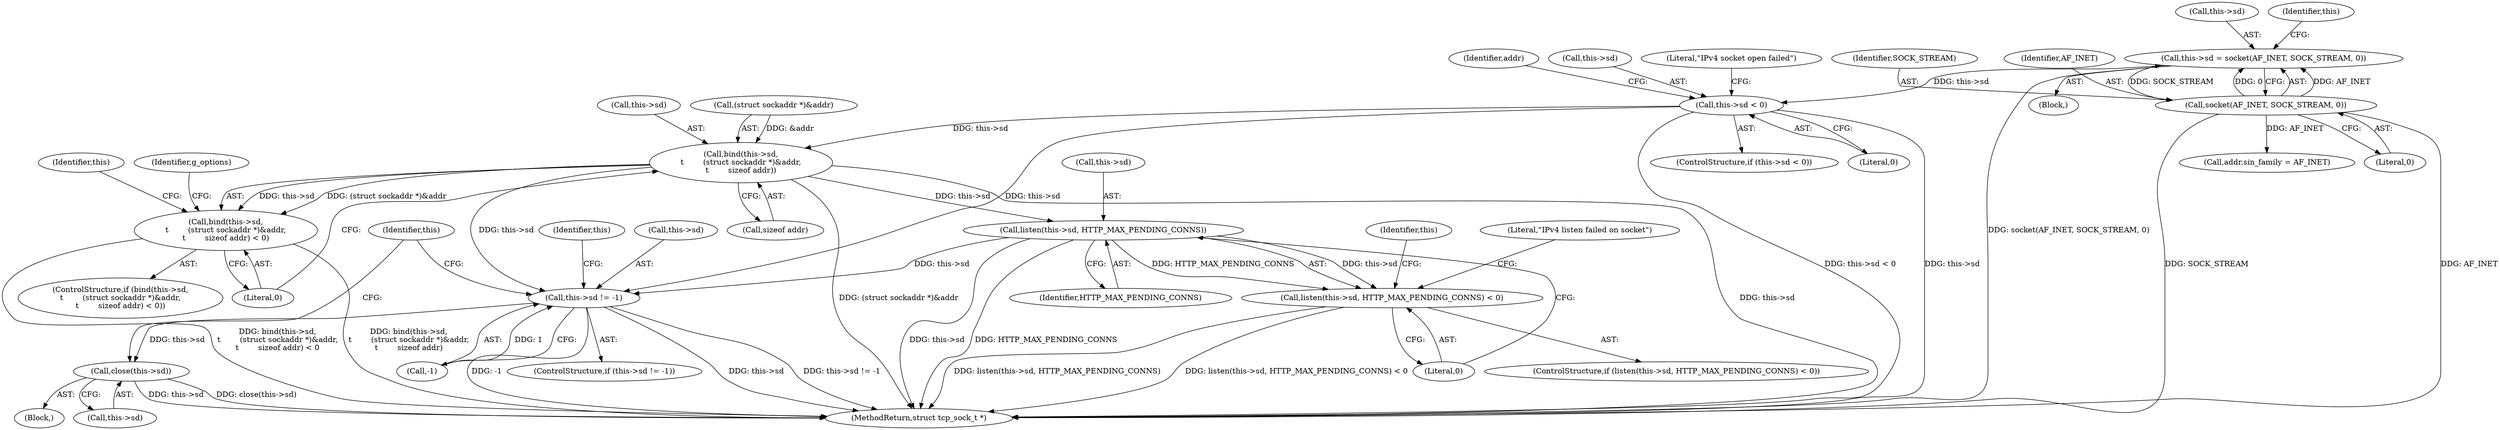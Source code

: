 digraph "0_ippusbxd_46844402bca7a38fc224483ba6f0a93c4613203f_1@API" {
"1000129" [label="(Call,this->sd = socket(AF_INET, SOCK_STREAM, 0))"];
"1000133" [label="(Call,socket(AF_INET, SOCK_STREAM, 0))"];
"1000138" [label="(Call,this->sd < 0)"];
"1000175" [label="(Call,bind(this->sd,\n\t        (struct sockaddr *)&addr,\n\t        sizeof addr))"];
"1000174" [label="(Call,bind(this->sd,\n\t        (struct sockaddr *)&addr,\n\t        sizeof addr) < 0)"];
"1000198" [label="(Call,listen(this->sd, HTTP_MAX_PENDING_CONNS))"];
"1000197" [label="(Call,listen(this->sd, HTTP_MAX_PENDING_CONNS) < 0)"];
"1000217" [label="(Call,this->sd != -1)"];
"1000224" [label="(Call,close(this->sd))"];
"1000218" [label="(Call,this->sd)"];
"1000232" [label="(MethodReturn,struct tcp_sock_t *)"];
"1000175" [label="(Call,bind(this->sd,\n\t        (struct sockaddr *)&addr,\n\t        sizeof addr))"];
"1000226" [label="(Identifier,this)"];
"1000154" [label="(Call,addr.sin_family = AF_INET)"];
"1000217" [label="(Call,this->sd != -1)"];
"1000139" [label="(Call,this->sd)"];
"1000224" [label="(Call,close(this->sd))"];
"1000136" [label="(Literal,0)"];
"1000138" [label="(Call,this->sd < 0)"];
"1000203" [label="(Literal,0)"];
"1000196" [label="(ControlStructure,if (listen(this->sd, HTTP_MAX_PENDING_CONNS) < 0))"];
"1000145" [label="(Literal,\"IPv4 socket open failed\")"];
"1000137" [label="(ControlStructure,if (this->sd < 0))"];
"1000135" [label="(Identifier,SOCK_STREAM)"];
"1000202" [label="(Identifier,HTTP_MAX_PENDING_CONNS)"];
"1000173" [label="(ControlStructure,if (bind(this->sd,\n\t        (struct sockaddr *)&addr,\n\t        sizeof addr) < 0))"];
"1000198" [label="(Call,listen(this->sd, HTTP_MAX_PENDING_CONNS))"];
"1000206" [label="(Literal,\"IPv4 listen failed on socket\")"];
"1000209" [label="(Identifier,this)"];
"1000200" [label="(Identifier,this)"];
"1000225" [label="(Call,this->sd)"];
"1000190" [label="(Identifier,g_options)"];
"1000129" [label="(Call,this->sd = socket(AF_INET, SOCK_STREAM, 0))"];
"1000176" [label="(Call,this->sd)"];
"1000174" [label="(Call,bind(this->sd,\n\t        (struct sockaddr *)&addr,\n\t        sizeof addr) < 0)"];
"1000223" [label="(Block,)"];
"1000197" [label="(Call,listen(this->sd, HTTP_MAX_PENDING_CONNS) < 0)"];
"1000130" [label="(Call,this->sd)"];
"1000221" [label="(Call,-1)"];
"1000142" [label="(Literal,0)"];
"1000199" [label="(Call,this->sd)"];
"1000229" [label="(Identifier,this)"];
"1000140" [label="(Identifier,this)"];
"1000106" [label="(Block,)"];
"1000179" [label="(Call,(struct sockaddr *)&addr)"];
"1000133" [label="(Call,socket(AF_INET, SOCK_STREAM, 0))"];
"1000183" [label="(Call,sizeof addr)"];
"1000185" [label="(Literal,0)"];
"1000150" [label="(Identifier,addr)"];
"1000134" [label="(Identifier,AF_INET)"];
"1000216" [label="(ControlStructure,if (this->sd != -1))"];
"1000129" -> "1000106"  [label="AST: "];
"1000129" -> "1000133"  [label="CFG: "];
"1000130" -> "1000129"  [label="AST: "];
"1000133" -> "1000129"  [label="AST: "];
"1000140" -> "1000129"  [label="CFG: "];
"1000129" -> "1000232"  [label="DDG: socket(AF_INET, SOCK_STREAM, 0)"];
"1000133" -> "1000129"  [label="DDG: AF_INET"];
"1000133" -> "1000129"  [label="DDG: SOCK_STREAM"];
"1000133" -> "1000129"  [label="DDG: 0"];
"1000129" -> "1000138"  [label="DDG: this->sd"];
"1000133" -> "1000136"  [label="CFG: "];
"1000134" -> "1000133"  [label="AST: "];
"1000135" -> "1000133"  [label="AST: "];
"1000136" -> "1000133"  [label="AST: "];
"1000133" -> "1000232"  [label="DDG: AF_INET"];
"1000133" -> "1000232"  [label="DDG: SOCK_STREAM"];
"1000133" -> "1000154"  [label="DDG: AF_INET"];
"1000138" -> "1000137"  [label="AST: "];
"1000138" -> "1000142"  [label="CFG: "];
"1000139" -> "1000138"  [label="AST: "];
"1000142" -> "1000138"  [label="AST: "];
"1000145" -> "1000138"  [label="CFG: "];
"1000150" -> "1000138"  [label="CFG: "];
"1000138" -> "1000232"  [label="DDG: this->sd < 0"];
"1000138" -> "1000232"  [label="DDG: this->sd"];
"1000138" -> "1000175"  [label="DDG: this->sd"];
"1000138" -> "1000217"  [label="DDG: this->sd"];
"1000175" -> "1000174"  [label="AST: "];
"1000175" -> "1000183"  [label="CFG: "];
"1000176" -> "1000175"  [label="AST: "];
"1000179" -> "1000175"  [label="AST: "];
"1000183" -> "1000175"  [label="AST: "];
"1000185" -> "1000175"  [label="CFG: "];
"1000175" -> "1000232"  [label="DDG: (struct sockaddr *)&addr"];
"1000175" -> "1000232"  [label="DDG: this->sd"];
"1000175" -> "1000174"  [label="DDG: this->sd"];
"1000175" -> "1000174"  [label="DDG: (struct sockaddr *)&addr"];
"1000179" -> "1000175"  [label="DDG: &addr"];
"1000175" -> "1000198"  [label="DDG: this->sd"];
"1000175" -> "1000217"  [label="DDG: this->sd"];
"1000174" -> "1000173"  [label="AST: "];
"1000174" -> "1000185"  [label="CFG: "];
"1000185" -> "1000174"  [label="AST: "];
"1000190" -> "1000174"  [label="CFG: "];
"1000200" -> "1000174"  [label="CFG: "];
"1000174" -> "1000232"  [label="DDG: bind(this->sd,\n\t        (struct sockaddr *)&addr,\n\t        sizeof addr) < 0"];
"1000174" -> "1000232"  [label="DDG: bind(this->sd,\n\t        (struct sockaddr *)&addr,\n\t        sizeof addr)"];
"1000198" -> "1000197"  [label="AST: "];
"1000198" -> "1000202"  [label="CFG: "];
"1000199" -> "1000198"  [label="AST: "];
"1000202" -> "1000198"  [label="AST: "];
"1000203" -> "1000198"  [label="CFG: "];
"1000198" -> "1000232"  [label="DDG: this->sd"];
"1000198" -> "1000232"  [label="DDG: HTTP_MAX_PENDING_CONNS"];
"1000198" -> "1000197"  [label="DDG: this->sd"];
"1000198" -> "1000197"  [label="DDG: HTTP_MAX_PENDING_CONNS"];
"1000198" -> "1000217"  [label="DDG: this->sd"];
"1000197" -> "1000196"  [label="AST: "];
"1000197" -> "1000203"  [label="CFG: "];
"1000203" -> "1000197"  [label="AST: "];
"1000206" -> "1000197"  [label="CFG: "];
"1000209" -> "1000197"  [label="CFG: "];
"1000197" -> "1000232"  [label="DDG: listen(this->sd, HTTP_MAX_PENDING_CONNS) < 0"];
"1000197" -> "1000232"  [label="DDG: listen(this->sd, HTTP_MAX_PENDING_CONNS)"];
"1000217" -> "1000216"  [label="AST: "];
"1000217" -> "1000221"  [label="CFG: "];
"1000218" -> "1000217"  [label="AST: "];
"1000221" -> "1000217"  [label="AST: "];
"1000226" -> "1000217"  [label="CFG: "];
"1000229" -> "1000217"  [label="CFG: "];
"1000217" -> "1000232"  [label="DDG: -1"];
"1000217" -> "1000232"  [label="DDG: this->sd"];
"1000217" -> "1000232"  [label="DDG: this->sd != -1"];
"1000221" -> "1000217"  [label="DDG: 1"];
"1000217" -> "1000224"  [label="DDG: this->sd"];
"1000224" -> "1000223"  [label="AST: "];
"1000224" -> "1000225"  [label="CFG: "];
"1000225" -> "1000224"  [label="AST: "];
"1000229" -> "1000224"  [label="CFG: "];
"1000224" -> "1000232"  [label="DDG: this->sd"];
"1000224" -> "1000232"  [label="DDG: close(this->sd)"];
}
